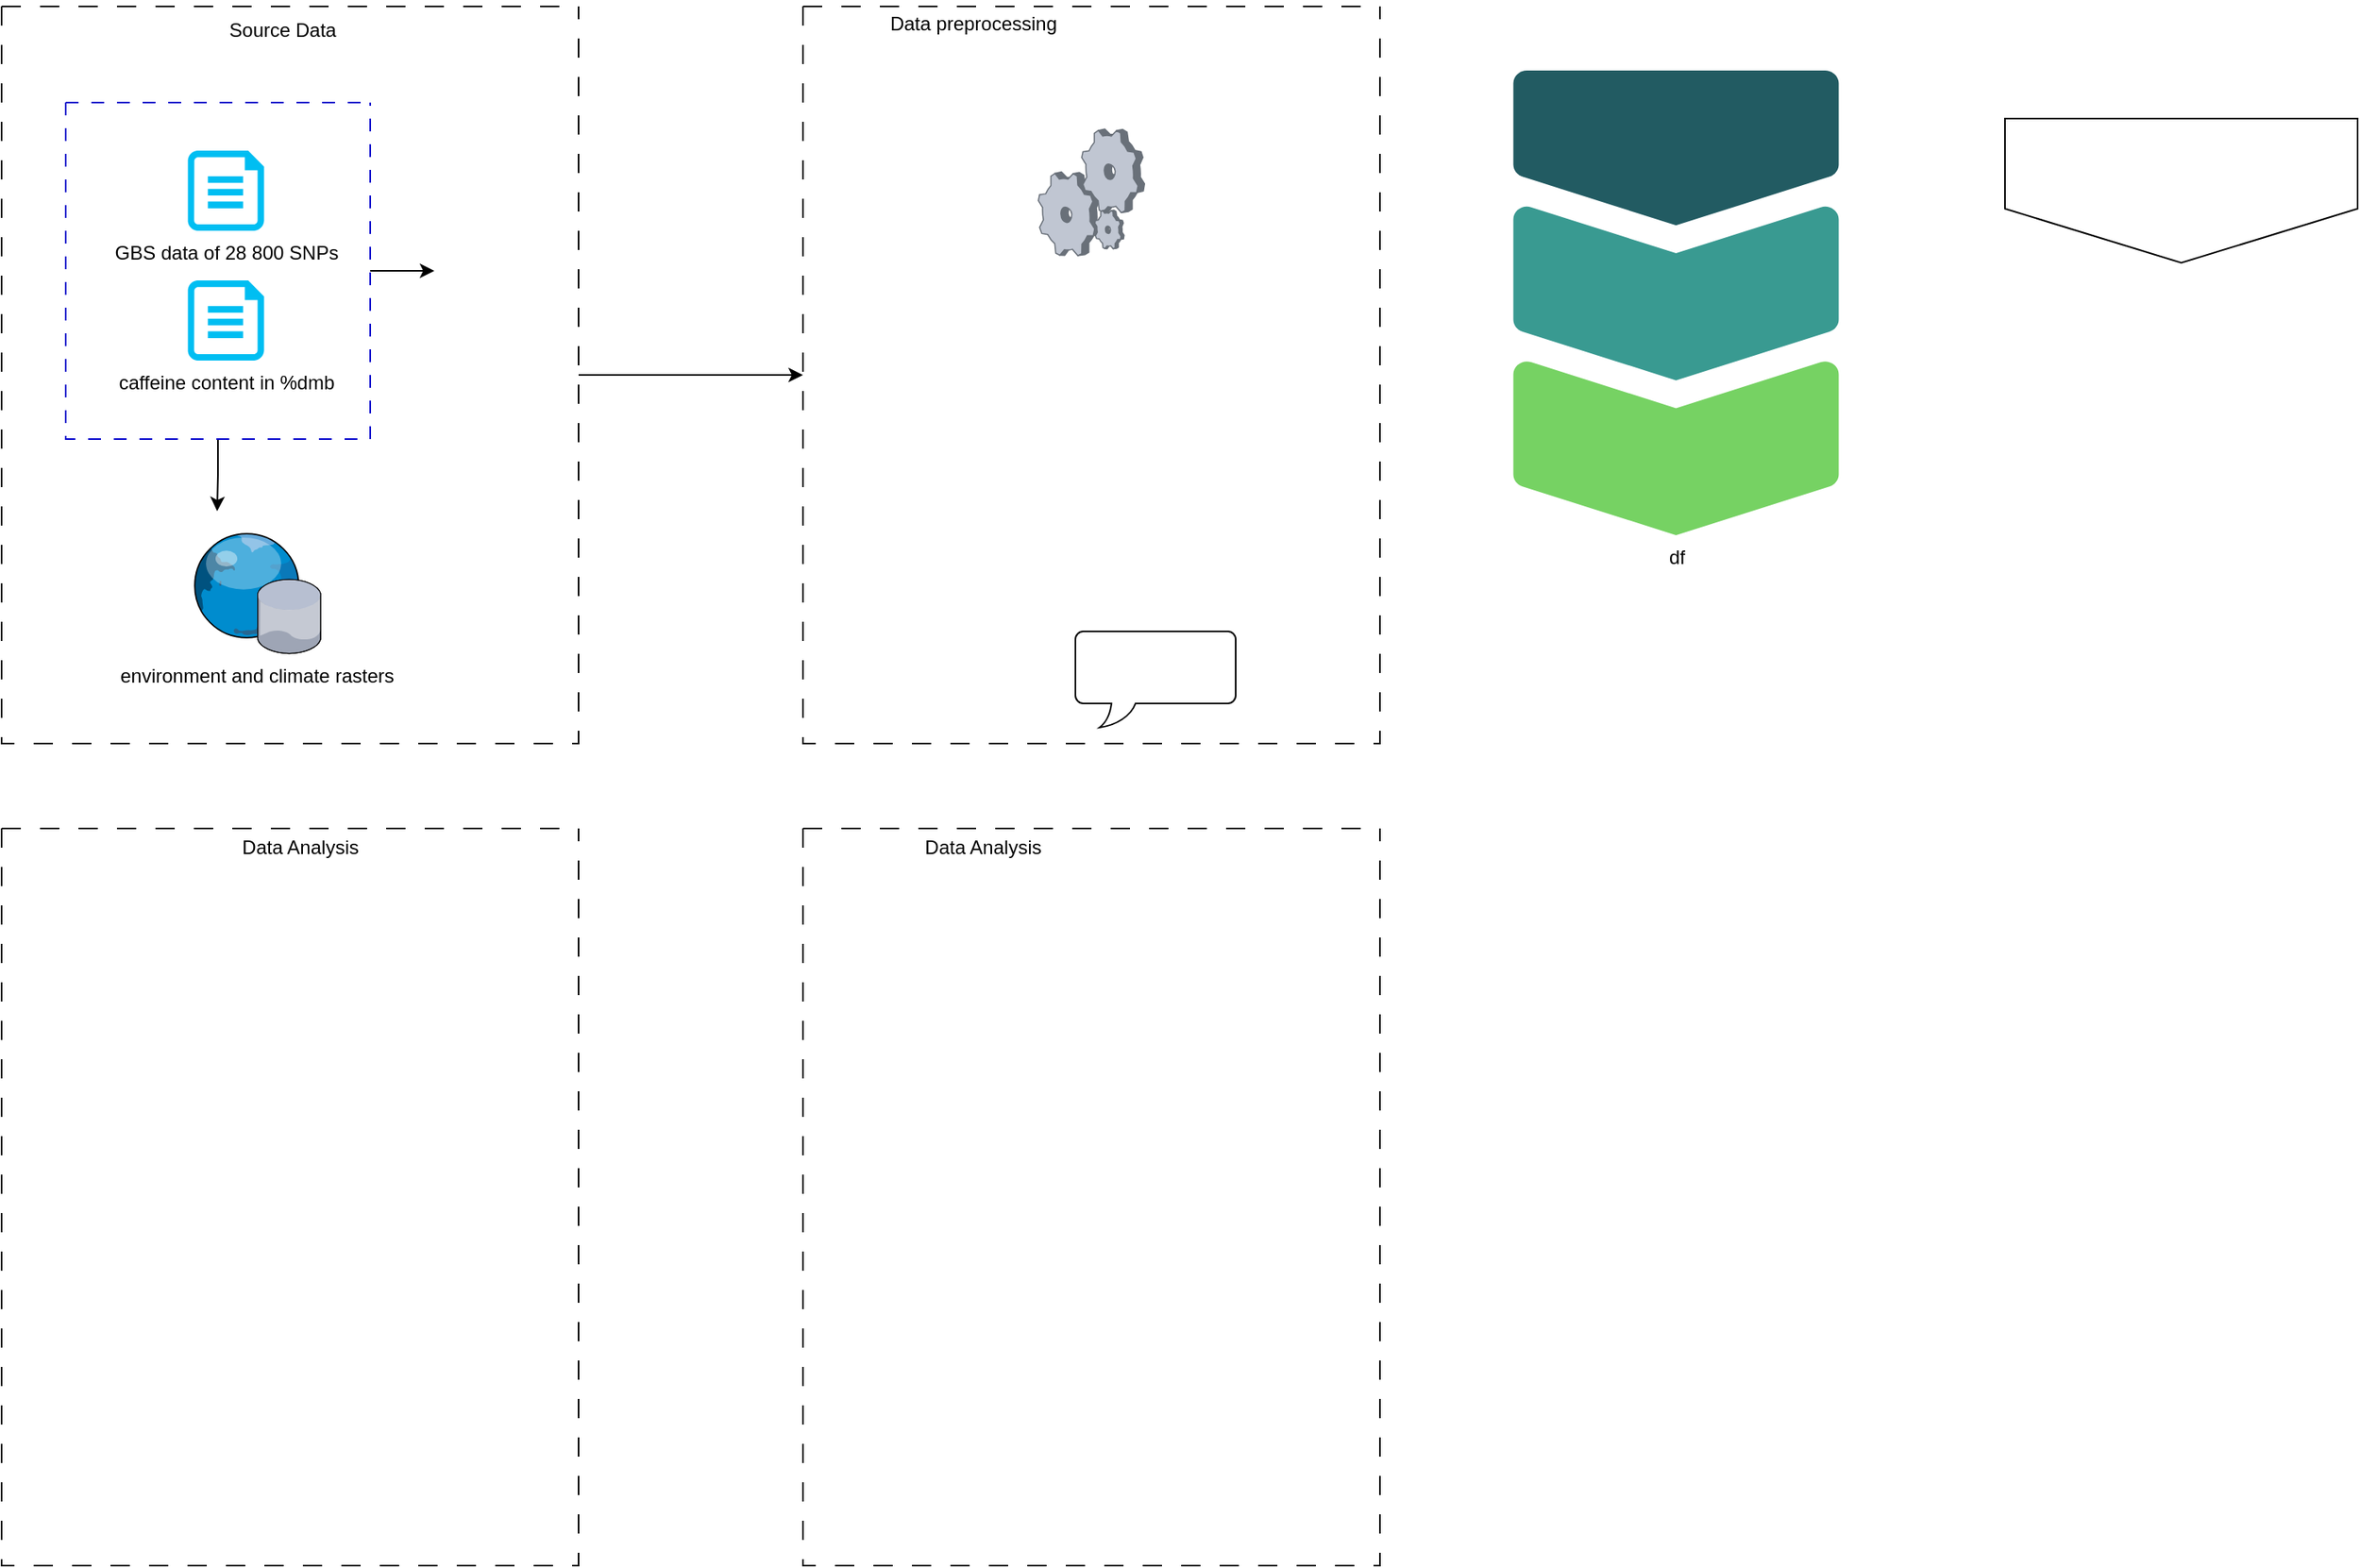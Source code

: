 <mxfile version="24.7.17" pages="3">
  <diagram name="pipeline" id="eRpp5D29N7X6gy90YBb_">
    <mxGraphModel dx="2391" dy="1054" grid="1" gridSize="10" guides="1" tooltips="1" connect="1" arrows="1" fold="1" page="1" pageScale="1" pageWidth="827" pageHeight="1169" math="0" shadow="0">
      <root>
        <mxCell id="0" />
        <mxCell id="1" parent="0" />
        <mxCell id="WKYK8sYl6bmKZZo78CZ3-17" value="" style="edgeStyle=orthogonalEdgeStyle;rounded=0;orthogonalLoop=1;jettySize=auto;html=1;" edge="1" parent="1" source="WKYK8sYl6bmKZZo78CZ3-3" target="WKYK8sYl6bmKZZo78CZ3-2">
          <mxGeometry relative="1" as="geometry" />
        </mxCell>
        <mxCell id="9aXChmUfErw6EyTGW7b1-2" value="" style="edgeStyle=orthogonalEdgeStyle;rounded=0;orthogonalLoop=1;jettySize=auto;html=1;entryX=0.5;entryY=0;entryDx=0;entryDy=0;" edge="1" parent="1" source="WKYK8sYl6bmKZZo78CZ3-3" target="WKYK8sYl6bmKZZo78CZ3-20">
          <mxGeometry relative="1" as="geometry" />
        </mxCell>
        <mxCell id="WKYK8sYl6bmKZZo78CZ3-3" value="" style="swimlane;startSize=0;dashed=1;dashPattern=8 8;strokeColor=#0000CC;" vertex="1" parent="1">
          <mxGeometry x="60" y="300" width="190" height="210" as="geometry" />
        </mxCell>
        <mxCell id="WKYK8sYl6bmKZZo78CZ3-1" value="GBS data of 28 800 SNPs" style="verticalLabelPosition=bottom;html=1;verticalAlign=top;align=center;strokeColor=none;fillColor=#00BEF2;shape=mxgraph.azure.cloud_services_configuration_file;pointerEvents=1;" vertex="1" parent="WKYK8sYl6bmKZZo78CZ3-3">
          <mxGeometry x="76.25" y="30" width="47.5" height="50" as="geometry" />
        </mxCell>
        <mxCell id="WKYK8sYl6bmKZZo78CZ3-5" value="" style="swimlane;startSize=0;dashed=1;dashPattern=12 12;" vertex="1" parent="1">
          <mxGeometry x="20" y="240" width="360" height="460" as="geometry" />
        </mxCell>
        <mxCell id="WKYK8sYl6bmKZZo78CZ3-6" value="caffeine content in %dmb" style="verticalLabelPosition=bottom;html=1;verticalAlign=top;align=center;strokeColor=none;fillColor=#00BEF2;shape=mxgraph.azure.cloud_services_configuration_file;pointerEvents=1;" vertex="1" parent="WKYK8sYl6bmKZZo78CZ3-5">
          <mxGeometry x="116.25" y="171" width="47.5" height="50" as="geometry" />
        </mxCell>
        <mxCell id="WKYK8sYl6bmKZZo78CZ3-2" value="" style="shape=image;html=1;verticalAlign=top;verticalLabelPosition=bottom;labelBackgroundColor=#ffffff;imageAspect=0;aspect=fixed;image=https://cdn2.iconfinder.com/data/icons/essential-web-5/50/organization-chart-diagram-hierachy-system-128.png;rotation=-90;" vertex="1" parent="WKYK8sYl6bmKZZo78CZ3-5">
          <mxGeometry x="270" y="131" width="68" height="68" as="geometry" />
        </mxCell>
        <mxCell id="WKYK8sYl6bmKZZo78CZ3-19" value="environment and climate rasters" style="verticalLabelPosition=bottom;sketch=0;aspect=fixed;html=1;verticalAlign=top;strokeColor=none;align=center;outlineConnect=0;shape=mxgraph.citrix.geolocation_database;" vertex="1" parent="WKYK8sYl6bmKZZo78CZ3-5">
          <mxGeometry x="117.5" y="328" width="82" height="75.81" as="geometry" />
        </mxCell>
        <mxCell id="WKYK8sYl6bmKZZo78CZ3-20" value="" style="shape=image;html=1;verticalAlign=top;verticalLabelPosition=bottom;labelBackgroundColor=#ffffff;imageAspect=0;aspect=fixed;image=https://cdn2.iconfinder.com/data/icons/simple-microphone-icon/512/Location_Icon-128.png" vertex="1" parent="WKYK8sYl6bmKZZo78CZ3-5">
          <mxGeometry x="105.5" y="315" width="58" height="58" as="geometry" />
        </mxCell>
        <mxCell id="9aXChmUfErw6EyTGW7b1-1" value="Source Data" style="text;html=1;align=center;verticalAlign=middle;resizable=0;points=[];autosize=1;strokeColor=none;fillColor=none;" vertex="1" parent="1">
          <mxGeometry x="150" y="240" width="90" height="30" as="geometry" />
        </mxCell>
        <mxCell id="9aXChmUfErw6EyTGW7b1-3" value="" style="swimlane;startSize=0;dashed=1;dashPattern=12 12;" vertex="1" parent="1">
          <mxGeometry x="520" y="240" width="360" height="460" as="geometry" />
        </mxCell>
        <mxCell id="19CoPPJtwU7SLa3kW9Em-1" value="" style="verticalLabelPosition=bottom;sketch=0;aspect=fixed;html=1;verticalAlign=top;strokeColor=none;align=center;outlineConnect=0;shape=mxgraph.citrix.process;" vertex="1" parent="9aXChmUfErw6EyTGW7b1-3">
          <mxGeometry x="146.87" y="76.5" width="66.26" height="79" as="geometry" />
        </mxCell>
        <mxCell id="9aXChmUfErw6EyTGW7b1-8" value="Data preprocessing" style="text;html=1;align=center;verticalAlign=middle;resizable=0;points=[];autosize=1;strokeColor=none;fillColor=none;" vertex="1" parent="1">
          <mxGeometry x="561" y="236" width="130" height="30" as="geometry" />
        </mxCell>
        <mxCell id="1pklR1x18Lco9uKEzn3L-1" value="" style="swimlane;startSize=0;dashed=1;dashPattern=12 12;" vertex="1" parent="1">
          <mxGeometry x="520" y="753" width="360" height="460" as="geometry" />
        </mxCell>
        <mxCell id="19CoPPJtwU7SLa3kW9Em-7" value="" style="shape=image;html=1;verticalAlign=top;verticalLabelPosition=bottom;labelBackgroundColor=#ffffff;imageAspect=0;aspect=fixed;image=https://cdn1.iconfinder.com/data/icons/unicons-line-vol-5/24/process-128.png" vertex="1" parent="1pklR1x18Lco9uKEzn3L-1">
          <mxGeometry x="144" y="97" width="128" height="128" as="geometry" />
        </mxCell>
        <mxCell id="1pklR1x18Lco9uKEzn3L-2" value="Data Analysis" style="text;html=1;align=center;verticalAlign=middle;resizable=0;points=[];autosize=1;strokeColor=none;fillColor=none;" vertex="1" parent="1">
          <mxGeometry x="582" y="750" width="100" height="30" as="geometry" />
        </mxCell>
        <mxCell id="1pklR1x18Lco9uKEzn3L-3" value="" style="swimlane;startSize=0;dashed=1;dashPattern=12 12;" vertex="1" parent="1">
          <mxGeometry x="20" y="753" width="360" height="460" as="geometry" />
        </mxCell>
        <mxCell id="1pklR1x18Lco9uKEzn3L-4" value="Data Analysis" style="text;html=1;align=center;verticalAlign=middle;resizable=0;points=[];autosize=1;strokeColor=none;fillColor=none;" vertex="1" parent="1">
          <mxGeometry x="156" y="750" width="100" height="30" as="geometry" />
        </mxCell>
        <mxCell id="19CoPPJtwU7SLa3kW9Em-2" value="df" style="image;aspect=fixed;html=1;points=[];align=center;fontSize=12;image=img/lib/azure2/other/Business_Process_Tracking.svg;" vertex="1" parent="1">
          <mxGeometry x="960" y="280" width="209.48" height="290" as="geometry" />
        </mxCell>
        <mxCell id="19CoPPJtwU7SLa3kW9Em-3" style="edgeStyle=orthogonalEdgeStyle;rounded=0;orthogonalLoop=1;jettySize=auto;html=1;exitX=1;exitY=0.5;exitDx=0;exitDy=0;" edge="1" parent="1" source="WKYK8sYl6bmKZZo78CZ3-5">
          <mxGeometry relative="1" as="geometry">
            <mxPoint x="520" y="470" as="targetPoint" />
          </mxGeometry>
        </mxCell>
        <mxCell id="19CoPPJtwU7SLa3kW9Em-4" value="" style="whiteSpace=wrap;html=1;shape=mxgraph.basic.roundRectCallout;dx=30;dy=15;size=5;boundedLbl=1;" vertex="1" parent="1">
          <mxGeometry x="690" y="630" width="100" height="60" as="geometry" />
        </mxCell>
        <mxCell id="19CoPPJtwU7SLa3kW9Em-5" value="" style="shape=offPageConnector;whiteSpace=wrap;html=1;" vertex="1" parent="1">
          <mxGeometry x="1270" y="310" width="220" height="90" as="geometry" />
        </mxCell>
      </root>
    </mxGraphModel>
  </diagram>
  <diagram id="X201tFTQMKOQOn9jpn9A" name="Data analysis">
    <mxGraphModel dx="1969" dy="868" grid="1" gridSize="10" guides="1" tooltips="1" connect="1" arrows="1" fold="1" page="1" pageScale="1" pageWidth="827" pageHeight="1169" math="0" shadow="0">
      <root>
        <mxCell id="0" />
        <mxCell id="1" parent="0" />
        <mxCell id="nhy9RGe_QBBDGE7xugon-1" value="" style="shape=image;verticalLabelPosition=bottom;labelBackgroundColor=default;verticalAlign=top;aspect=fixed;imageAspect=0;image=https://editor.analyticsvidhya.com/uploads/73251Figure01.png;" vertex="1" parent="1">
          <mxGeometry x="40" y="300" width="666" height="523" as="geometry" />
        </mxCell>
      </root>
    </mxGraphModel>
  </diagram>
  <diagram id="gmaB61DI3lc4CMkoKm4M" name="Page-3">
    <mxGraphModel dx="1674" dy="738" grid="1" gridSize="10" guides="1" tooltips="1" connect="1" arrows="1" fold="1" page="1" pageScale="1" pageWidth="827" pageHeight="1169" math="0" shadow="0">
      <root>
        <mxCell id="0" />
        <mxCell id="1" parent="0" />
        <mxCell id="IRoSKinDtgUX_LJETnD4-5" style="edgeStyle=orthogonalEdgeStyle;rounded=0;orthogonalLoop=1;jettySize=auto;html=1;exitX=1;exitY=0.5;exitDx=0;exitDy=0;entryX=0;entryY=0.5;entryDx=0;entryDy=0;" edge="1" parent="1" source="IRoSKinDtgUX_LJETnD4-1" target="IRoSKinDtgUX_LJETnD4-4">
          <mxGeometry relative="1" as="geometry" />
        </mxCell>
        <mxCell id="IRoSKinDtgUX_LJETnD4-1" value="" style="rounded=1;arcSize=10;dashed=1;fillColor=none;gradientColor=none;dashPattern=8 3 1 3;strokeWidth=2;" vertex="1" parent="1">
          <mxGeometry x="60" y="260" width="160" height="180" as="geometry" />
        </mxCell>
        <mxCell id="IRoSKinDtgUX_LJETnD4-2" value="GBS (28 800 SNPs)&lt;div&gt;45 sequences&lt;/div&gt;" style="rounded=1;whiteSpace=wrap;html=1;" vertex="1" parent="1">
          <mxGeometry x="79.75" y="270" width="120" height="60" as="geometry" />
        </mxCell>
        <mxCell id="IRoSKinDtgUX_LJETnD4-3" value="caffeine content %dmb" style="rounded=1;whiteSpace=wrap;html=1;" vertex="1" parent="1">
          <mxGeometry x="80" y="360" width="120" height="60" as="geometry" />
        </mxCell>
        <mxCell id="IRoSKinDtgUX_LJETnD4-7" value="" style="edgeStyle=orthogonalEdgeStyle;rounded=0;orthogonalLoop=1;jettySize=auto;html=1;" edge="1" parent="1" source="IRoSKinDtgUX_LJETnD4-4" target="IRoSKinDtgUX_LJETnD4-6">
          <mxGeometry relative="1" as="geometry" />
        </mxCell>
        <mxCell id="IRoSKinDtgUX_LJETnD4-4" value="Obtain coordinates&amp;nbsp; of species with both sequences and caffeine content from GBIF" style="rounded=1;whiteSpace=wrap;html=1;" vertex="1" parent="1">
          <mxGeometry x="260" y="295" width="120" height="110" as="geometry" />
        </mxCell>
        <mxCell id="IRoSKinDtgUX_LJETnD4-6" value="Extract climate and environmental data from raster files for obtained coordinates" style="rounded=1;whiteSpace=wrap;html=1;" vertex="1" parent="1">
          <mxGeometry x="414" y="295" width="120" height="110" as="geometry" />
        </mxCell>
        <mxCell id="IRoSKinDtgUX_LJETnD4-8" value="" style="rounded=1;arcSize=10;dashed=1;strokeColor=#F59D56;fillColor=none;gradientColor=none;dashPattern=8 4;strokeWidth=2;" vertex="1" parent="1">
          <mxGeometry x="40" y="220" width="510" height="259.5" as="geometry" />
        </mxCell>
        <mxCell id="IRoSKinDtgUX_LJETnD4-9" value="Data" style="text;html=1;align=center;verticalAlign=middle;resizable=0;points=[];autosize=1;strokeColor=none;fillColor=none;" vertex="1" parent="1">
          <mxGeometry x="270" y="190" width="50" height="30" as="geometry" />
        </mxCell>
      </root>
    </mxGraphModel>
  </diagram>
</mxfile>
